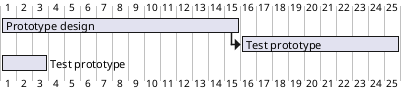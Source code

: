 {
  "sha1": "chtia5qsos85s77f4e3n5lduku87trj",
  "insertion": {
    "when": "2024-06-11T19:48:28.963Z",
    "url": "https://github.com/plantuml/plantuml/issues/1809",
    "user": "plantuml@gmail.com"
  }
}
@startgantt
[Prototype design] as [D] requires 15 days
[Test prototype] as [T] requires 10 days
[T] starts at [D]'s end
[Test prototype] as [Z] requires 3 days
@endgantt
